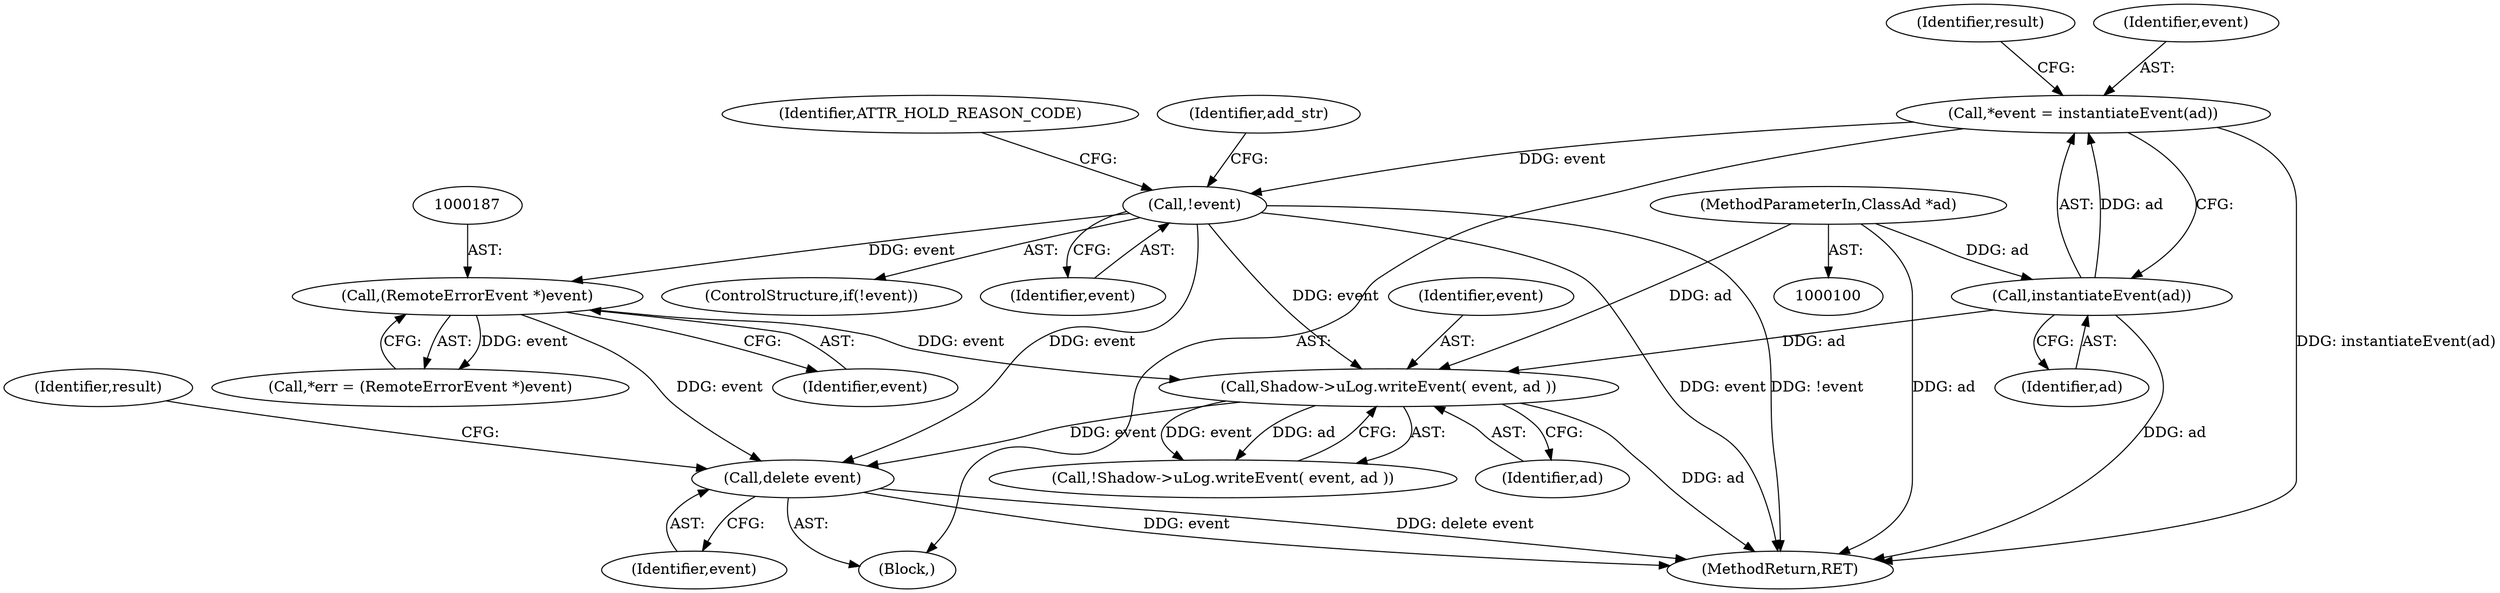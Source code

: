 digraph "0_htcondor_5e5571d1a431eb3c61977b6dd6ec90186ef79867_6@API" {
"1000277" [label="(Call,delete event)"];
"1000186" [label="(Call,(RemoteErrorEvent *)event)"];
"1000142" [label="(Call,!event)"];
"1000104" [label="(Call,*event = instantiateEvent(ad))"];
"1000106" [label="(Call,instantiateEvent(ad))"];
"1000101" [label="(MethodParameterIn,ClassAd *ad)"];
"1000234" [label="(Call,Shadow->uLog.writeEvent( event, ad ))"];
"1000110" [label="(Identifier,result)"];
"1000278" [label="(Identifier,event)"];
"1000235" [label="(Identifier,event)"];
"1000236" [label="(Identifier,ad)"];
"1000141" [label="(ControlStructure,if(!event))"];
"1000234" [label="(Call,Shadow->uLog.writeEvent( event, ad ))"];
"1000280" [label="(Identifier,result)"];
"1000102" [label="(Block,)"];
"1000157" [label="(Identifier,ATTR_HOLD_REASON_CODE)"];
"1000281" [label="(MethodReturn,RET)"];
"1000107" [label="(Identifier,ad)"];
"1000277" [label="(Call,delete event)"];
"1000101" [label="(MethodParameterIn,ClassAd *ad)"];
"1000106" [label="(Call,instantiateEvent(ad))"];
"1000105" [label="(Identifier,event)"];
"1000147" [label="(Identifier,add_str)"];
"1000233" [label="(Call,!Shadow->uLog.writeEvent( event, ad ))"];
"1000142" [label="(Call,!event)"];
"1000184" [label="(Call,*err = (RemoteErrorEvent *)event)"];
"1000104" [label="(Call,*event = instantiateEvent(ad))"];
"1000186" [label="(Call,(RemoteErrorEvent *)event)"];
"1000188" [label="(Identifier,event)"];
"1000143" [label="(Identifier,event)"];
"1000277" -> "1000102"  [label="AST: "];
"1000277" -> "1000278"  [label="CFG: "];
"1000278" -> "1000277"  [label="AST: "];
"1000280" -> "1000277"  [label="CFG: "];
"1000277" -> "1000281"  [label="DDG: event"];
"1000277" -> "1000281"  [label="DDG: delete event"];
"1000186" -> "1000277"  [label="DDG: event"];
"1000234" -> "1000277"  [label="DDG: event"];
"1000142" -> "1000277"  [label="DDG: event"];
"1000186" -> "1000184"  [label="AST: "];
"1000186" -> "1000188"  [label="CFG: "];
"1000187" -> "1000186"  [label="AST: "];
"1000188" -> "1000186"  [label="AST: "];
"1000184" -> "1000186"  [label="CFG: "];
"1000186" -> "1000184"  [label="DDG: event"];
"1000142" -> "1000186"  [label="DDG: event"];
"1000186" -> "1000234"  [label="DDG: event"];
"1000142" -> "1000141"  [label="AST: "];
"1000142" -> "1000143"  [label="CFG: "];
"1000143" -> "1000142"  [label="AST: "];
"1000147" -> "1000142"  [label="CFG: "];
"1000157" -> "1000142"  [label="CFG: "];
"1000142" -> "1000281"  [label="DDG: !event"];
"1000142" -> "1000281"  [label="DDG: event"];
"1000104" -> "1000142"  [label="DDG: event"];
"1000142" -> "1000234"  [label="DDG: event"];
"1000104" -> "1000102"  [label="AST: "];
"1000104" -> "1000106"  [label="CFG: "];
"1000105" -> "1000104"  [label="AST: "];
"1000106" -> "1000104"  [label="AST: "];
"1000110" -> "1000104"  [label="CFG: "];
"1000104" -> "1000281"  [label="DDG: instantiateEvent(ad)"];
"1000106" -> "1000104"  [label="DDG: ad"];
"1000106" -> "1000107"  [label="CFG: "];
"1000107" -> "1000106"  [label="AST: "];
"1000106" -> "1000281"  [label="DDG: ad"];
"1000101" -> "1000106"  [label="DDG: ad"];
"1000106" -> "1000234"  [label="DDG: ad"];
"1000101" -> "1000100"  [label="AST: "];
"1000101" -> "1000281"  [label="DDG: ad"];
"1000101" -> "1000234"  [label="DDG: ad"];
"1000234" -> "1000233"  [label="AST: "];
"1000234" -> "1000236"  [label="CFG: "];
"1000235" -> "1000234"  [label="AST: "];
"1000236" -> "1000234"  [label="AST: "];
"1000233" -> "1000234"  [label="CFG: "];
"1000234" -> "1000281"  [label="DDG: ad"];
"1000234" -> "1000233"  [label="DDG: event"];
"1000234" -> "1000233"  [label="DDG: ad"];
}
